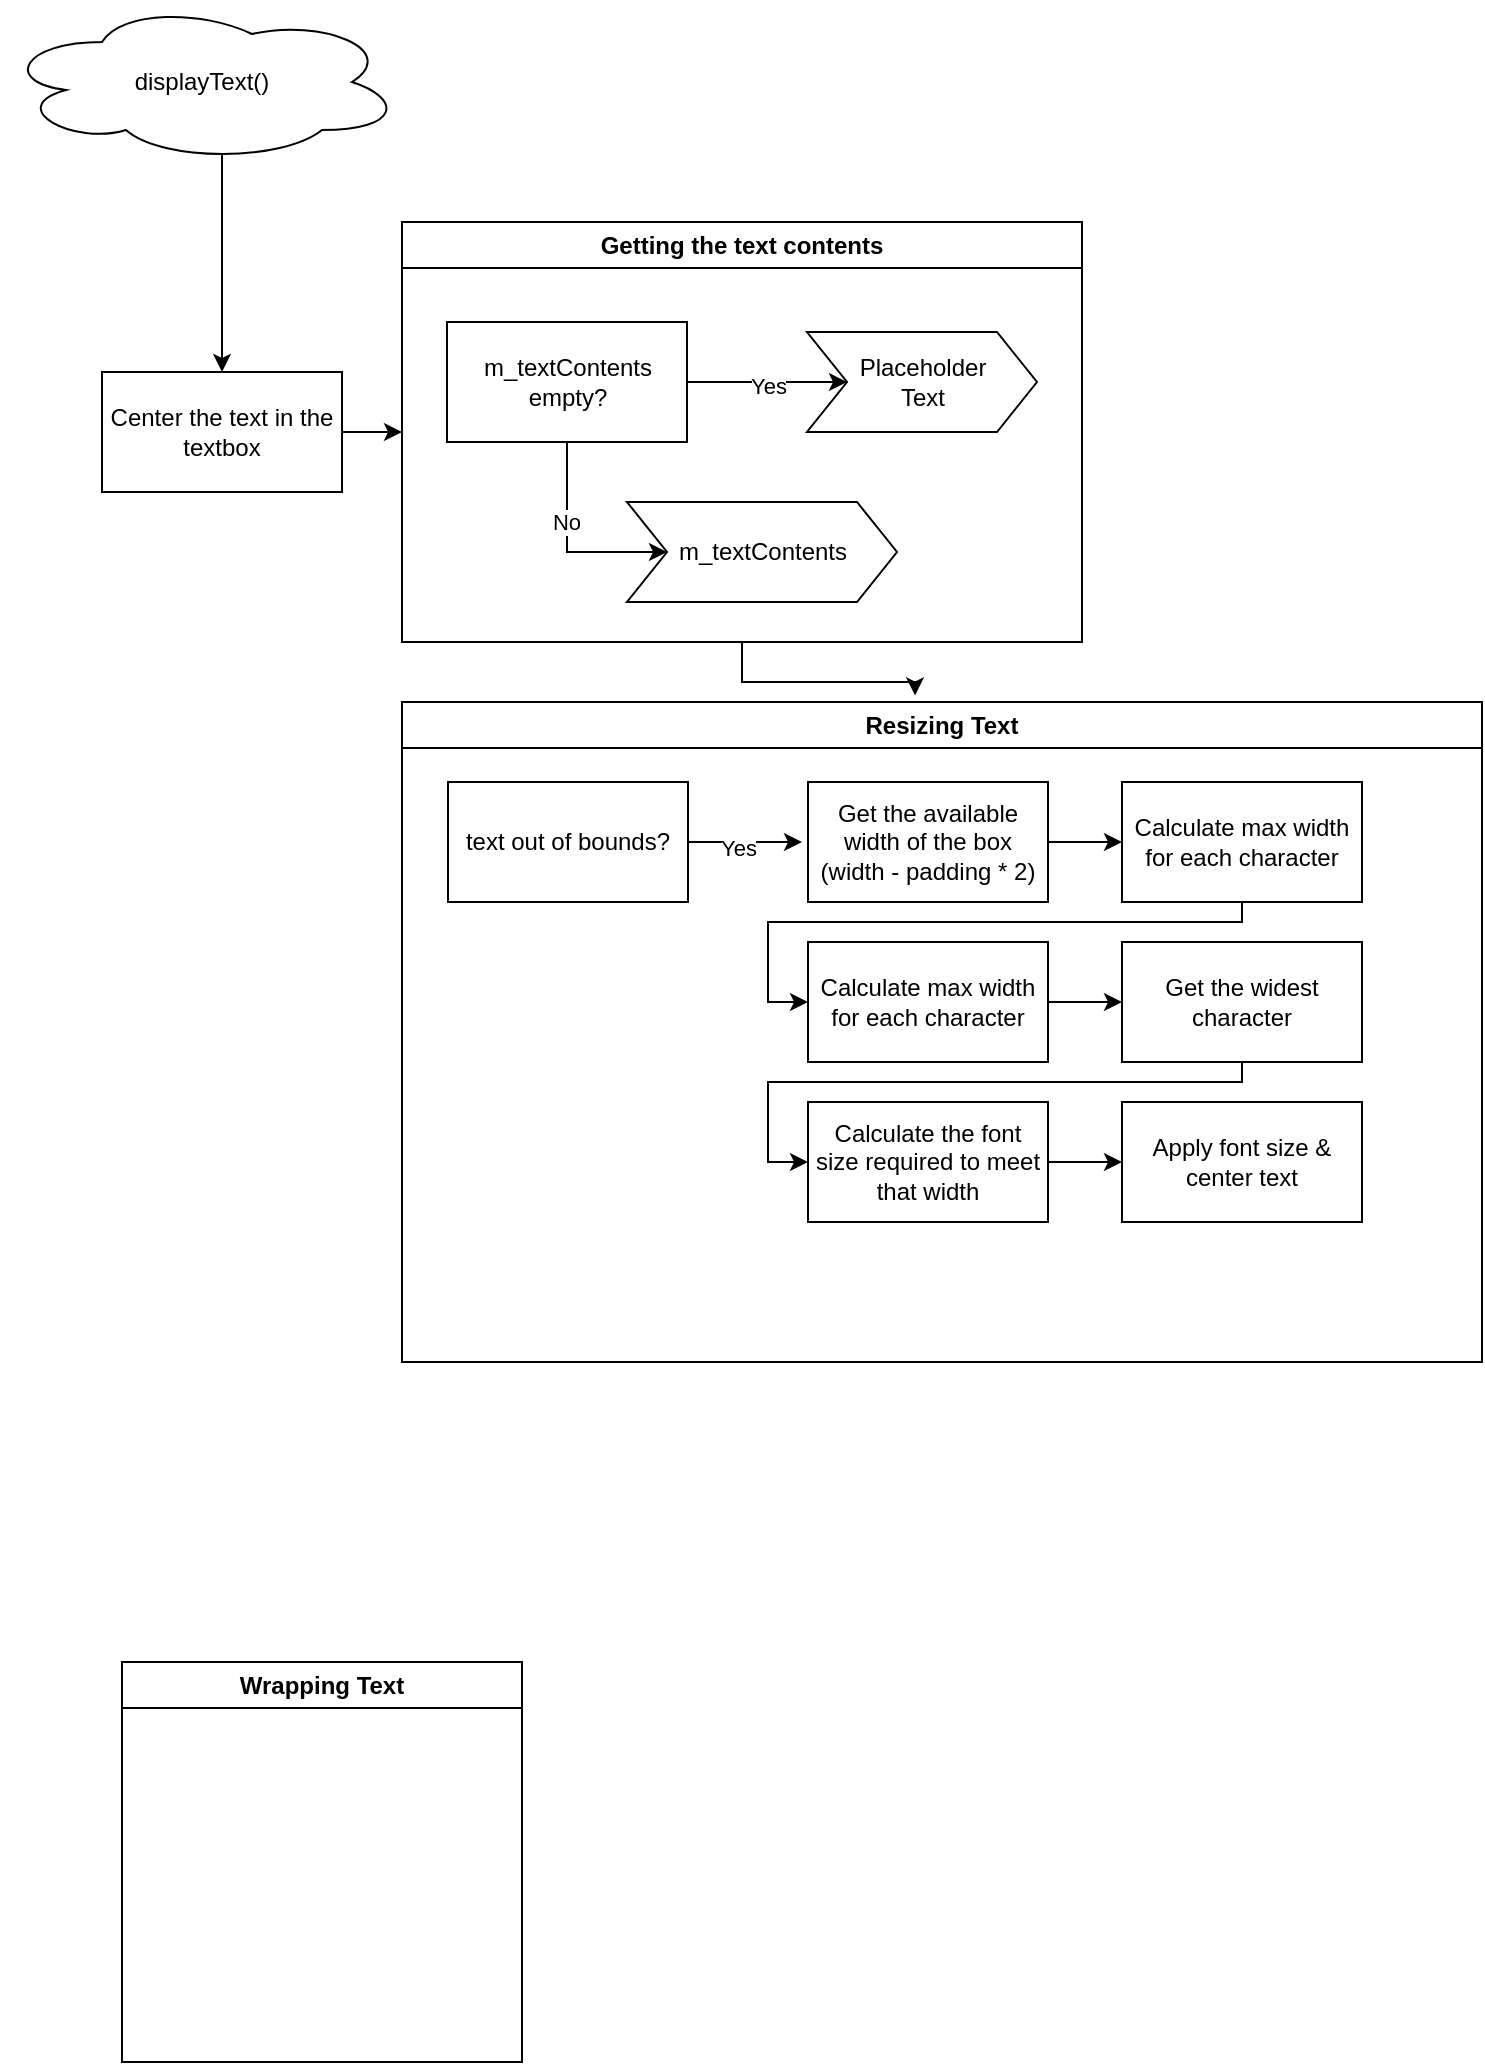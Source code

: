 <mxfile version="28.0.7">
  <diagram name="Page-1" id="M_VT7V4kCYvcjvnsXI4k">
    <mxGraphModel dx="2643" dy="638" grid="1" gridSize="10" guides="1" tooltips="1" connect="1" arrows="1" fold="1" page="1" pageScale="1" pageWidth="850" pageHeight="1100" math="0" shadow="0">
      <root>
        <mxCell id="0" />
        <mxCell id="1" parent="0" />
        <mxCell id="HINl4qvDrCQyflMir4P5-11" style="edgeStyle=orthogonalEdgeStyle;rounded=0;orthogonalLoop=1;jettySize=auto;html=1;exitX=0.55;exitY=0.95;exitDx=0;exitDy=0;exitPerimeter=0;entryX=0.5;entryY=0;entryDx=0;entryDy=0;" parent="1" source="HINl4qvDrCQyflMir4P5-1" target="HINl4qvDrCQyflMir4P5-17" edge="1">
          <mxGeometry relative="1" as="geometry" />
        </mxCell>
        <mxCell id="HINl4qvDrCQyflMir4P5-1" value="displayText()" style="ellipse;shape=cloud;whiteSpace=wrap;html=1;" parent="1" vertex="1">
          <mxGeometry x="40" y="40" width="200" height="80" as="geometry" />
        </mxCell>
        <mxCell id="HINl4qvDrCQyflMir4P5-2" value="Getting the text contents" style="swimlane;whiteSpace=wrap;html=1;" parent="1" vertex="1">
          <mxGeometry x="240" y="150" width="340" height="210" as="geometry" />
        </mxCell>
        <mxCell id="HINl4qvDrCQyflMir4P5-4" style="edgeStyle=orthogonalEdgeStyle;rounded=0;orthogonalLoop=1;jettySize=auto;html=1;exitX=1;exitY=0.5;exitDx=0;exitDy=0;" parent="HINl4qvDrCQyflMir4P5-2" source="HINl4qvDrCQyflMir4P5-3" edge="1">
          <mxGeometry relative="1" as="geometry">
            <mxPoint x="222.5" y="80" as="targetPoint" />
          </mxGeometry>
        </mxCell>
        <mxCell id="HINl4qvDrCQyflMir4P5-5" value="Yes" style="edgeLabel;html=1;align=center;verticalAlign=middle;resizable=0;points=[];" parent="HINl4qvDrCQyflMir4P5-4" vertex="1" connectable="0">
          <mxGeometry x="0.006" relative="1" as="geometry">
            <mxPoint y="1" as="offset" />
          </mxGeometry>
        </mxCell>
        <mxCell id="HINl4qvDrCQyflMir4P5-7" style="edgeStyle=orthogonalEdgeStyle;rounded=0;orthogonalLoop=1;jettySize=auto;html=1;exitX=0.5;exitY=1;exitDx=0;exitDy=0;entryX=0;entryY=0.5;entryDx=0;entryDy=0;" parent="HINl4qvDrCQyflMir4P5-2" source="HINl4qvDrCQyflMir4P5-3" target="HINl4qvDrCQyflMir4P5-10" edge="1">
          <mxGeometry relative="1" as="geometry">
            <mxPoint x="82.5" y="170" as="targetPoint" />
            <Array as="points">
              <mxPoint x="82.5" y="165" />
            </Array>
          </mxGeometry>
        </mxCell>
        <mxCell id="HINl4qvDrCQyflMir4P5-8" value="No" style="edgeLabel;html=1;align=center;verticalAlign=middle;resizable=0;points=[];" parent="HINl4qvDrCQyflMir4P5-7" vertex="1" connectable="0">
          <mxGeometry x="-0.24" y="-1" relative="1" as="geometry">
            <mxPoint as="offset" />
          </mxGeometry>
        </mxCell>
        <mxCell id="HINl4qvDrCQyflMir4P5-3" value="m_textContents empty?" style="rounded=0;whiteSpace=wrap;html=1;" parent="HINl4qvDrCQyflMir4P5-2" vertex="1">
          <mxGeometry x="22.5" y="50" width="120" height="60" as="geometry" />
        </mxCell>
        <mxCell id="HINl4qvDrCQyflMir4P5-6" value="Placeholder&lt;div&gt;Text&lt;/div&gt;" style="shape=step;perimeter=stepPerimeter;whiteSpace=wrap;html=1;fixedSize=1;" parent="HINl4qvDrCQyflMir4P5-2" vertex="1">
          <mxGeometry x="202.5" y="55" width="115" height="50" as="geometry" />
        </mxCell>
        <mxCell id="HINl4qvDrCQyflMir4P5-10" value="m_textContents" style="shape=step;perimeter=stepPerimeter;whiteSpace=wrap;html=1;fixedSize=1;" parent="HINl4qvDrCQyflMir4P5-2" vertex="1">
          <mxGeometry x="112.5" y="140" width="135" height="50" as="geometry" />
        </mxCell>
        <mxCell id="HINl4qvDrCQyflMir4P5-13" value="Resizing Text" style="swimlane;whiteSpace=wrap;html=1;" parent="1" vertex="1">
          <mxGeometry x="240" y="390" width="540" height="330" as="geometry" />
        </mxCell>
        <mxCell id="65661vTKel9h0syzzPzH-3" style="edgeStyle=orthogonalEdgeStyle;rounded=0;orthogonalLoop=1;jettySize=auto;html=1;exitX=1;exitY=0.5;exitDx=0;exitDy=0;" edge="1" parent="HINl4qvDrCQyflMir4P5-13" source="HINl4qvDrCQyflMir4P5-16">
          <mxGeometry relative="1" as="geometry">
            <mxPoint x="200" y="70" as="targetPoint" />
          </mxGeometry>
        </mxCell>
        <mxCell id="65661vTKel9h0syzzPzH-5" value="Yes" style="edgeLabel;html=1;align=center;verticalAlign=middle;resizable=0;points=[];" vertex="1" connectable="0" parent="65661vTKel9h0syzzPzH-3">
          <mxGeometry x="-0.131" y="-3" relative="1" as="geometry">
            <mxPoint as="offset" />
          </mxGeometry>
        </mxCell>
        <mxCell id="HINl4qvDrCQyflMir4P5-16" value="text out of bounds?" style="rounded=0;whiteSpace=wrap;html=1;" parent="HINl4qvDrCQyflMir4P5-13" vertex="1">
          <mxGeometry x="23" y="40" width="120" height="60" as="geometry" />
        </mxCell>
        <mxCell id="65661vTKel9h0syzzPzH-7" style="edgeStyle=orthogonalEdgeStyle;rounded=0;orthogonalLoop=1;jettySize=auto;html=1;exitX=1;exitY=0.5;exitDx=0;exitDy=0;entryX=0;entryY=0.5;entryDx=0;entryDy=0;" edge="1" parent="HINl4qvDrCQyflMir4P5-13" source="65661vTKel9h0syzzPzH-2" target="65661vTKel9h0syzzPzH-6">
          <mxGeometry relative="1" as="geometry" />
        </mxCell>
        <mxCell id="65661vTKel9h0syzzPzH-2" value="Get the available width of the box&lt;div&gt;(width - padding * 2)&lt;/div&gt;" style="rounded=0;whiteSpace=wrap;html=1;" vertex="1" parent="HINl4qvDrCQyflMir4P5-13">
          <mxGeometry x="203" y="40" width="120" height="60" as="geometry" />
        </mxCell>
        <mxCell id="65661vTKel9h0syzzPzH-9" style="edgeStyle=orthogonalEdgeStyle;rounded=0;orthogonalLoop=1;jettySize=auto;html=1;exitX=0.5;exitY=1;exitDx=0;exitDy=0;entryX=0;entryY=0.5;entryDx=0;entryDy=0;" edge="1" parent="HINl4qvDrCQyflMir4P5-13" source="65661vTKel9h0syzzPzH-6" target="65661vTKel9h0syzzPzH-8">
          <mxGeometry relative="1" as="geometry">
            <Array as="points">
              <mxPoint x="420" y="110" />
              <mxPoint x="183" y="110" />
              <mxPoint x="183" y="150" />
            </Array>
          </mxGeometry>
        </mxCell>
        <mxCell id="65661vTKel9h0syzzPzH-6" value="Calculate max width for each character" style="rounded=0;whiteSpace=wrap;html=1;" vertex="1" parent="HINl4qvDrCQyflMir4P5-13">
          <mxGeometry x="360" y="40" width="120" height="60" as="geometry" />
        </mxCell>
        <mxCell id="65661vTKel9h0syzzPzH-11" style="edgeStyle=orthogonalEdgeStyle;rounded=0;orthogonalLoop=1;jettySize=auto;html=1;exitX=1;exitY=0.5;exitDx=0;exitDy=0;entryX=0;entryY=0.5;entryDx=0;entryDy=0;" edge="1" parent="HINl4qvDrCQyflMir4P5-13" source="65661vTKel9h0syzzPzH-8" target="65661vTKel9h0syzzPzH-10">
          <mxGeometry relative="1" as="geometry" />
        </mxCell>
        <mxCell id="65661vTKel9h0syzzPzH-8" value="Calculate max width for each character" style="rounded=0;whiteSpace=wrap;html=1;" vertex="1" parent="HINl4qvDrCQyflMir4P5-13">
          <mxGeometry x="203" y="120" width="120" height="60" as="geometry" />
        </mxCell>
        <mxCell id="65661vTKel9h0syzzPzH-13" style="edgeStyle=orthogonalEdgeStyle;rounded=0;orthogonalLoop=1;jettySize=auto;html=1;exitX=0.5;exitY=1;exitDx=0;exitDy=0;entryX=0;entryY=0.5;entryDx=0;entryDy=0;" edge="1" parent="HINl4qvDrCQyflMir4P5-13" source="65661vTKel9h0syzzPzH-10" target="65661vTKel9h0syzzPzH-12">
          <mxGeometry relative="1" as="geometry">
            <Array as="points">
              <mxPoint x="420" y="190" />
              <mxPoint x="183" y="190" />
              <mxPoint x="183" y="230" />
            </Array>
          </mxGeometry>
        </mxCell>
        <mxCell id="65661vTKel9h0syzzPzH-10" value="Get the widest character" style="rounded=0;whiteSpace=wrap;html=1;" vertex="1" parent="HINl4qvDrCQyflMir4P5-13">
          <mxGeometry x="360" y="120" width="120" height="60" as="geometry" />
        </mxCell>
        <mxCell id="65661vTKel9h0syzzPzH-14" style="edgeStyle=orthogonalEdgeStyle;rounded=0;orthogonalLoop=1;jettySize=auto;html=1;exitX=1;exitY=0.5;exitDx=0;exitDy=0;" edge="1" parent="HINl4qvDrCQyflMir4P5-13" source="65661vTKel9h0syzzPzH-12">
          <mxGeometry relative="1" as="geometry">
            <mxPoint x="360" y="230.286" as="targetPoint" />
          </mxGeometry>
        </mxCell>
        <mxCell id="65661vTKel9h0syzzPzH-12" value="Calculate the font size required to meet that width" style="rounded=0;whiteSpace=wrap;html=1;" vertex="1" parent="HINl4qvDrCQyflMir4P5-13">
          <mxGeometry x="203" y="200" width="120" height="60" as="geometry" />
        </mxCell>
        <mxCell id="65661vTKel9h0syzzPzH-15" value="Apply font size &amp;amp; center text" style="rounded=0;whiteSpace=wrap;html=1;" vertex="1" parent="HINl4qvDrCQyflMir4P5-13">
          <mxGeometry x="360" y="200" width="120" height="60" as="geometry" />
        </mxCell>
        <mxCell id="HINl4qvDrCQyflMir4P5-15" value="Wrapping Text" style="swimlane;whiteSpace=wrap;html=1;" parent="1" vertex="1">
          <mxGeometry x="100" y="870" width="200" height="200" as="geometry" />
        </mxCell>
        <mxCell id="HINl4qvDrCQyflMir4P5-18" style="edgeStyle=orthogonalEdgeStyle;rounded=0;orthogonalLoop=1;jettySize=auto;html=1;exitX=1;exitY=0.5;exitDx=0;exitDy=0;entryX=0;entryY=0.5;entryDx=0;entryDy=0;" parent="1" source="HINl4qvDrCQyflMir4P5-17" target="HINl4qvDrCQyflMir4P5-2" edge="1">
          <mxGeometry relative="1" as="geometry" />
        </mxCell>
        <mxCell id="HINl4qvDrCQyflMir4P5-17" value="Center the text in the textbox" style="rounded=0;whiteSpace=wrap;html=1;" parent="1" vertex="1">
          <mxGeometry x="90" y="225" width="120" height="60" as="geometry" />
        </mxCell>
        <mxCell id="HINl4qvDrCQyflMir4P5-19" style="edgeStyle=orthogonalEdgeStyle;rounded=0;orthogonalLoop=1;jettySize=auto;html=1;exitX=0.5;exitY=1;exitDx=0;exitDy=0;entryX=0.475;entryY=-0.01;entryDx=0;entryDy=0;entryPerimeter=0;" parent="1" source="HINl4qvDrCQyflMir4P5-2" target="HINl4qvDrCQyflMir4P5-13" edge="1">
          <mxGeometry relative="1" as="geometry" />
        </mxCell>
      </root>
    </mxGraphModel>
  </diagram>
</mxfile>
